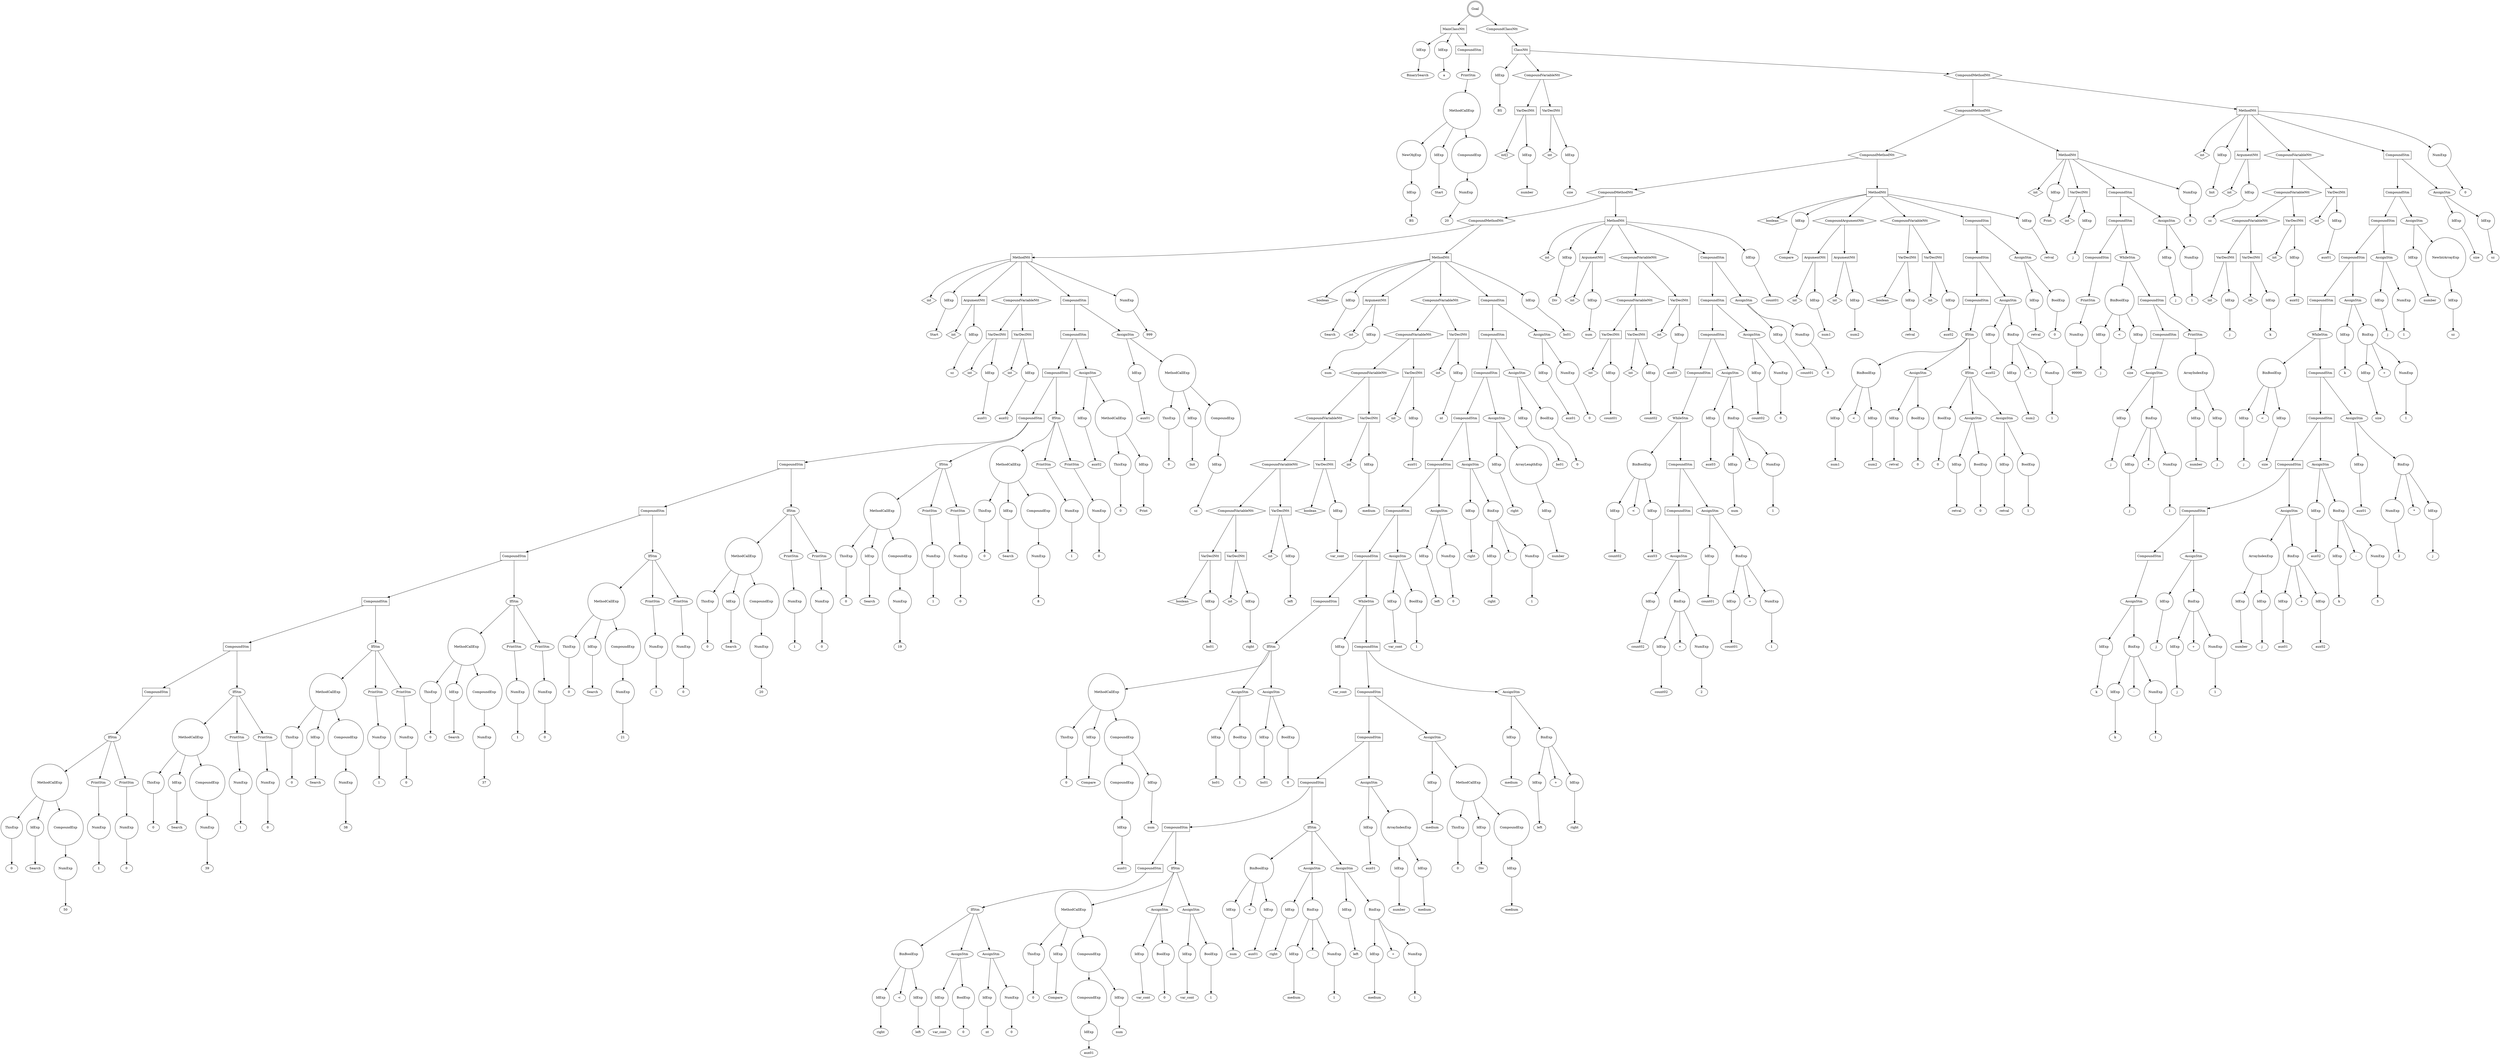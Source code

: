 digraph my_graph {
-1261413728;
-1261413728[label = "Goal", shape = "doublecircle"];
-1261413728->-1261434416;
-1261434416[label = "MainClassNtt", shape = "box"];
-1261434416->-1261433984
-1261433984[label = "IdExp", shape = "circle"];
-1261433984->-1261433968;
-1261433968[label = "BinarySearch"];
-1261434416->-1261434032
-1261434032[label = "IdExp", shape = "circle"];
-1261434032->-1261434016;
-1261434016[label = "a"];
-1261434416->-1261434368;
-1261434368[label = "CompoundStm", shape = "polygon"];
-1261434368->-1259339120;
-1259339120[label = "PrintStm", shape = "ellipse"];
-1259339120->-1261434320
-1261434320[label = "MethodCallExp", shape = "circle"];
-1261434320->-1261434128
-1261434128[label = "NewObjExp", shape = "circle"];
-1261434128->-1261434080
-1261434080[label = "IdExp", shape = "circle"];
-1261434080->-1261434064;
-1261434064[label = "BS"];
-1261434320->-1261434176
-1261434176[label = "IdExp", shape = "circle"];
-1261434176->-1261434160;
-1261434160[label = "Start"];
-1261434320->-1261434272;
-1261434272[label = "CompoundExp", shape = "circle"];
-1261434272->-1261434224
-1261434224[label = "NumExp", shape = "circle"];
-1261434224->-1261434208;
-1261434208[label = "20"];
-1261413728->-1261413680;
-1261413680[label = "CompoundClassNtt", shape = "hexagon"];
-1261413680->-1261413632;
-1261413632[label = "ClassNtt", shape = "box"];
-1261413632->-1261434464
-1261434464[label = "IdExp", shape = "circle"];
-1261434464->-1261434448;
-1261434448[label = "BS"];
-1261413632->-1261434848;
-1261434848[label = "CompoundVariableNtt", shape = "hexagon"];
-1261434848->-1261434608;
-1261434608[label = "VarDeclNtt", shape = "box"];
-1261434608->-1261434512;
-1261434512[label = "int[]", shape = "diamond" ];
-1261434608->-1261434560
-1261434560[label = "IdExp", shape = "circle"];
-1261434560->-1261434544;
-1261434544[label = "number"];
-1261434848->-1261434800;
-1261434800[label = "VarDeclNtt", shape = "box"];
-1261434800->-1261434704;
-1261434704[label = "int", shape = "diamond" ];
-1261434800->-1261434752
-1261434752[label = "IdExp", shape = "circle"];
-1261434752->-1261434736;
-1261434736[label = "size"];
-1261413632->-1261413584;
-1261413584[label = "CompoundMethodNtt", shape = "hexagon"];
-1261413584->-1261415888;
-1261415888[label = "CompoundMethodNtt", shape = "hexagon"];
-1261415888->-1261420640;
-1261420640[label = "CompoundMethodNtt", shape = "hexagon"];
-1261420640->-1261424432;
-1261424432[label = "CompoundMethodNtt", shape = "hexagon"];
-1261424432->-1261421984;
-1261421984[label = "CompoundMethodNtt", shape = "hexagon"];
-1261421984->-1250949168;
-1250949168[label = "MethodNtt", shape = "box"];
-1250949168->-1261434896;
-1261434896[label = "int", shape = "diamond" ];
-1250949168->-1261434944
-1261434944[label = "IdExp", shape = "circle"];
-1261434944->-1261434928;
-1261434928[label = "Start"];
-1250949168->-1261435088;
-1261435088[label = "ArgumentNtt", shape = "box"];
-1261435088->-1261434992;
-1261434992[label = "int", shape = "diamond" ];
-1261435088->-1261435040
-1261435040[label = "IdExp", shape = "circle"];
-1261435040->-1261435024;
-1261435024[label = "sz"];
-1250949168->-1261435520;
-1261435520[label = "CompoundVariableNtt", shape = "hexagon"];
-1261435520->-1261435280;
-1261435280[label = "VarDeclNtt", shape = "box"];
-1261435280->-1261435184;
-1261435184[label = "int", shape = "diamond" ];
-1261435280->-1261435232
-1261435232[label = "IdExp", shape = "circle"];
-1261435232->-1261435216;
-1261435216[label = "aux01"];
-1261435520->-1261435472;
-1261435472[label = "VarDeclNtt", shape = "box"];
-1261435472->-1261435376;
-1261435376[label = "int", shape = "diamond" ];
-1261435472->-1261435424
-1261435424[label = "IdExp", shape = "circle"];
-1261435424->-1261435408;
-1261435408[label = "aux02"];
-1250949168->-1261433504;
-1261433504[label = "CompoundStm", shape = "polygon"];
-1261433504->-1261433456;
-1261433456[label = "CompoundStm", shape = "polygon"];
-1261433456->-1261433408;
-1261433408[label = "CompoundStm", shape = "polygon"];
-1261433408->-1261433360;
-1261433360[label = "CompoundStm", shape = "polygon"];
-1261433360->-1261433312;
-1261433312[label = "CompoundStm", shape = "polygon"];
-1261433312->-1261433264;
-1261433264[label = "CompoundStm", shape = "polygon"];
-1261433264->-1261433216;
-1261433216[label = "CompoundStm", shape = "polygon"];
-1261433216->-1261433168;
-1261433168[label = "CompoundStm", shape = "polygon"];
-1261433168->-1261433120;
-1261433120[label = "CompoundStm", shape = "polygon"];
-1261433120->-1261433072;
-1261433072[label = "CompoundStm", shape = "polygon"];
-1261433072->-1261433024;
-1261433024[label = "IfStm", shape = "ellipse"];
-1261433024->-1261432880
-1261432880[label = "MethodCallExp", shape = "circle"];
-1261432880->-1261432688
-1261432688[label = "ThisExp", shape = "circle"];
-1261432688->-1261432672;
-1261432672[label = "0"];
-1261432880->-1261432736
-1261432736[label = "IdExp", shape = "circle"];
-1261432736->-1261432720;
-1261432720[label = "Search"];
-1261432880->-1261432832;
-1261432832[label = "CompoundExp", shape = "circle"];
-1261432832->-1261432784
-1261432784[label = "NumExp", shape = "circle"];
-1261432784->-1261432768;
-1261432768[label = "50"];
-1261433024->-1259336784;
-1259336784[label = "PrintStm", shape = "ellipse"];
-1259336784->-1261432928
-1261432928[label = "NumExp", shape = "circle"];
-1261432928->-1261432912;
-1261432912[label = "1"];
-1261433024->-1259336816;
-1259336816[label = "PrintStm", shape = "ellipse"];
-1259336816->-1261432976
-1261432976[label = "NumExp", shape = "circle"];
-1261432976->-1261432960;
-1261432960[label = "0"];
-1261433120->-1261432640;
-1261432640[label = "IfStm", shape = "ellipse"];
-1261432640->-1261432496
-1261432496[label = "MethodCallExp", shape = "circle"];
-1261432496->-1261432304
-1261432304[label = "ThisExp", shape = "circle"];
-1261432304->-1261432288;
-1261432288[label = "0"];
-1261432496->-1261432352
-1261432352[label = "IdExp", shape = "circle"];
-1261432352->-1261432336;
-1261432336[label = "Search"];
-1261432496->-1261432448;
-1261432448[label = "CompoundExp", shape = "circle"];
-1261432448->-1261432400
-1261432400[label = "NumExp", shape = "circle"];
-1261432400->-1261432384;
-1261432384[label = "39"];
-1261432640->-1259336656;
-1259336656[label = "PrintStm", shape = "ellipse"];
-1259336656->-1261432544
-1261432544[label = "NumExp", shape = "circle"];
-1261432544->-1261432528;
-1261432528[label = "1"];
-1261432640->-1259336688;
-1259336688[label = "PrintStm", shape = "ellipse"];
-1259336688->-1261432592
-1261432592[label = "NumExp", shape = "circle"];
-1261432592->-1261432576;
-1261432576[label = "0"];
-1261433168->-1261432256;
-1261432256[label = "IfStm", shape = "ellipse"];
-1261432256->-1261432112
-1261432112[label = "MethodCallExp", shape = "circle"];
-1261432112->-1261431920
-1261431920[label = "ThisExp", shape = "circle"];
-1261431920->-1261431904;
-1261431904[label = "0"];
-1261432112->-1261431968
-1261431968[label = "IdExp", shape = "circle"];
-1261431968->-1261431952;
-1261431952[label = "Search"];
-1261432112->-1261432064;
-1261432064[label = "CompoundExp", shape = "circle"];
-1261432064->-1261432016
-1261432016[label = "NumExp", shape = "circle"];
-1261432016->-1261432000;
-1261432000[label = "38"];
-1261432256->-1259336528;
-1259336528[label = "PrintStm", shape = "ellipse"];
-1259336528->-1261432160
-1261432160[label = "NumExp", shape = "circle"];
-1261432160->-1261432144;
-1261432144[label = "1"];
-1261432256->-1259336560;
-1259336560[label = "PrintStm", shape = "ellipse"];
-1259336560->-1261432208
-1261432208[label = "NumExp", shape = "circle"];
-1261432208->-1261432192;
-1261432192[label = "0"];
-1261433216->-1261431872;
-1261431872[label = "IfStm", shape = "ellipse"];
-1261431872->-1261431728
-1261431728[label = "MethodCallExp", shape = "circle"];
-1261431728->-1261431536
-1261431536[label = "ThisExp", shape = "circle"];
-1261431536->-1261431520;
-1261431520[label = "0"];
-1261431728->-1261431584
-1261431584[label = "IdExp", shape = "circle"];
-1261431584->-1261431568;
-1261431568[label = "Search"];
-1261431728->-1261431680;
-1261431680[label = "CompoundExp", shape = "circle"];
-1261431680->-1261431632
-1261431632[label = "NumExp", shape = "circle"];
-1261431632->-1261431616;
-1261431616[label = "37"];
-1261431872->-1259336400;
-1259336400[label = "PrintStm", shape = "ellipse"];
-1259336400->-1261431776
-1261431776[label = "NumExp", shape = "circle"];
-1261431776->-1261431760;
-1261431760[label = "1"];
-1261431872->-1259336432;
-1259336432[label = "PrintStm", shape = "ellipse"];
-1259336432->-1261431824
-1261431824[label = "NumExp", shape = "circle"];
-1261431824->-1261431808;
-1261431808[label = "0"];
-1261433264->-1261431488;
-1261431488[label = "IfStm", shape = "ellipse"];
-1261431488->-1261431344
-1261431344[label = "MethodCallExp", shape = "circle"];
-1261431344->-1261431152
-1261431152[label = "ThisExp", shape = "circle"];
-1261431152->-1261431136;
-1261431136[label = "0"];
-1261431344->-1261431200
-1261431200[label = "IdExp", shape = "circle"];
-1261431200->-1261431184;
-1261431184[label = "Search"];
-1261431344->-1261431296;
-1261431296[label = "CompoundExp", shape = "circle"];
-1261431296->-1261431248
-1261431248[label = "NumExp", shape = "circle"];
-1261431248->-1261431232;
-1261431232[label = "21"];
-1261431488->-1259336272;
-1259336272[label = "PrintStm", shape = "ellipse"];
-1259336272->-1261431392
-1261431392[label = "NumExp", shape = "circle"];
-1261431392->-1261431376;
-1261431376[label = "1"];
-1261431488->-1259336304;
-1259336304[label = "PrintStm", shape = "ellipse"];
-1259336304->-1261431440
-1261431440[label = "NumExp", shape = "circle"];
-1261431440->-1261431424;
-1261431424[label = "0"];
-1261433312->-1261431104;
-1261431104[label = "IfStm", shape = "ellipse"];
-1261431104->-1261430960
-1261430960[label = "MethodCallExp", shape = "circle"];
-1261430960->-1261436912
-1261436912[label = "ThisExp", shape = "circle"];
-1261436912->-1261436896;
-1261436896[label = "0"];
-1261430960->-1261430816
-1261430816[label = "IdExp", shape = "circle"];
-1261430816->-1261430800;
-1261430800[label = "Search"];
-1261430960->-1261430912;
-1261430912[label = "CompoundExp", shape = "circle"];
-1261430912->-1261430864
-1261430864[label = "NumExp", shape = "circle"];
-1261430864->-1261430848;
-1261430848[label = "20"];
-1261431104->-1259336144;
-1259336144[label = "PrintStm", shape = "ellipse"];
-1259336144->-1261431008
-1261431008[label = "NumExp", shape = "circle"];
-1261431008->-1261430992;
-1261430992[label = "1"];
-1261431104->-1259336176;
-1259336176[label = "PrintStm", shape = "ellipse"];
-1259336176->-1261431056
-1261431056[label = "NumExp", shape = "circle"];
-1261431056->-1261431040;
-1261431040[label = "0"];
-1261433360->-1261436864;
-1261436864[label = "IfStm", shape = "ellipse"];
-1261436864->-1261436720
-1261436720[label = "MethodCallExp", shape = "circle"];
-1261436720->-1261436528
-1261436528[label = "ThisExp", shape = "circle"];
-1261436528->-1261436512;
-1261436512[label = "0"];
-1261436720->-1261436576
-1261436576[label = "IdExp", shape = "circle"];
-1261436576->-1261436560;
-1261436560[label = "Search"];
-1261436720->-1261436672;
-1261436672[label = "CompoundExp", shape = "circle"];
-1261436672->-1261436624
-1261436624[label = "NumExp", shape = "circle"];
-1261436624->-1261436608;
-1261436608[label = "19"];
-1261436864->-1259336016;
-1259336016[label = "PrintStm", shape = "ellipse"];
-1259336016->-1261436768
-1261436768[label = "NumExp", shape = "circle"];
-1261436768->-1261436752;
-1261436752[label = "1"];
-1261436864->-1259336048;
-1259336048[label = "PrintStm", shape = "ellipse"];
-1259336048->-1261436816
-1261436816[label = "NumExp", shape = "circle"];
-1261436816->-1261436800;
-1261436800[label = "0"];
-1261433408->-1261436480;
-1261436480[label = "IfStm", shape = "ellipse"];
-1261436480->-1261436336
-1261436336[label = "MethodCallExp", shape = "circle"];
-1261436336->-1261436144
-1261436144[label = "ThisExp", shape = "circle"];
-1261436144->-1261436128;
-1261436128[label = "0"];
-1261436336->-1261436192
-1261436192[label = "IdExp", shape = "circle"];
-1261436192->-1261436176;
-1261436176[label = "Search"];
-1261436336->-1261436288;
-1261436288[label = "CompoundExp", shape = "circle"];
-1261436288->-1261436240
-1261436240[label = "NumExp", shape = "circle"];
-1261436240->-1261436224;
-1261436224[label = "8"];
-1261436480->-1259335888;
-1259335888[label = "PrintStm", shape = "ellipse"];
-1259335888->-1261436384
-1261436384[label = "NumExp", shape = "circle"];
-1261436384->-1261436368;
-1261436368[label = "1"];
-1261436480->-1259335920;
-1259335920[label = "PrintStm", shape = "ellipse"];
-1259335920->-1261436432
-1261436432[label = "NumExp", shape = "circle"];
-1261436432->-1261436416;
-1261436416[label = "0"];
-1261433456->-1261436096;
-1261436096[label = "AssignStm", shape = "ellipse"];
-1261436096->-1261435904
-1261435904[label = "IdExp", shape = "circle"];
-1261435904->-1261435888;
-1261435888[label = "aux02"];
-1261436096->-1261436048
-1261436048[label = "MethodCallExp", shape = "circle"];
-1261436048->-1261435952
-1261435952[label = "ThisExp", shape = "circle"];
-1261435952->-1261435936;
-1261435936[label = "0"];
-1261436048->-1261436000
-1261436000[label = "IdExp", shape = "circle"];
-1261436000->-1261435984;
-1261435984[label = "Print"];
-1261433504->-1261435856;
-1261435856[label = "AssignStm", shape = "ellipse"];
-1261435856->-1261435568
-1261435568[label = "IdExp", shape = "circle"];
-1261435568->-1261435552;
-1261435552[label = "aux01"];
-1261435856->-1261435808
-1261435808[label = "MethodCallExp", shape = "circle"];
-1261435808->-1261435616
-1261435616[label = "ThisExp", shape = "circle"];
-1261435616->-1261435600;
-1261435600[label = "0"];
-1261435808->-1261435664
-1261435664[label = "IdExp", shape = "circle"];
-1261435664->-1261435648;
-1261435648[label = "Init"];
-1261435808->-1261435760;
-1261435760[label = "CompoundExp", shape = "circle"];
-1261435760->-1261435712
-1261435712[label = "IdExp", shape = "circle"];
-1261435712->-1261435696;
-1261435696[label = "sz"];
-1250949168->-1261433552
-1261433552[label = "NumExp", shape = "circle"];
-1261433552->-1261433536;
-1261433536[label = "999"];
-1261421984->-1250949808;
-1250949808[label = "MethodNtt", shape = "box"];
-1250949808->-1261433648;
-1261433648[label = "boolean", shape = "diamond" ];
-1250949808->-1261433696
-1261433696[label = "IdExp", shape = "circle"];
-1261433696->-1261433680;
-1261433680[label = "Search"];
-1250949808->-1261433840;
-1261433840[label = "ArgumentNtt", shape = "box"];
-1261433840->-1261433744;
-1261433744[label = "int", shape = "diamond" ];
-1261433840->-1261433792
-1261433792[label = "IdExp", shape = "circle"];
-1261433792->-1261433776;
-1261433776[label = "num"];
-1250949808->-1261429088;
-1261429088[label = "CompoundVariableNtt", shape = "hexagon"];
-1261429088->-1261428896;
-1261428896[label = "CompoundVariableNtt", shape = "hexagon"];
-1261428896->-1261428704;
-1261428704[label = "CompoundVariableNtt", shape = "hexagon"];
-1261428704->-1261428512;
-1261428512[label = "CompoundVariableNtt", shape = "hexagon"];
-1261428512->-1261428320;
-1261428320[label = "CompoundVariableNtt", shape = "hexagon"];
-1261428320->-1261428128;
-1261428128[label = "CompoundVariableNtt", shape = "hexagon"];
-1261428128->-1261427888;
-1261427888[label = "VarDeclNtt", shape = "box"];
-1261427888->-1261427792;
-1261427792[label = "boolean", shape = "diamond" ];
-1261427888->-1261427840
-1261427840[label = "IdExp", shape = "circle"];
-1261427840->-1261427824;
-1261427824[label = "bs01"];
-1261428128->-1261428080;
-1261428080[label = "VarDeclNtt", shape = "box"];
-1261428080->-1261427984;
-1261427984[label = "int", shape = "diamond" ];
-1261428080->-1261428032
-1261428032[label = "IdExp", shape = "circle"];
-1261428032->-1261428016;
-1261428016[label = "right"];
-1261428320->-1261428272;
-1261428272[label = "VarDeclNtt", shape = "box"];
-1261428272->-1261428176;
-1261428176[label = "int", shape = "diamond" ];
-1261428272->-1261428224
-1261428224[label = "IdExp", shape = "circle"];
-1261428224->-1261428208;
-1261428208[label = "left"];
-1261428512->-1261428464;
-1261428464[label = "VarDeclNtt", shape = "box"];
-1261428464->-1261428368;
-1261428368[label = "boolean", shape = "diamond" ];
-1261428464->-1261428416
-1261428416[label = "IdExp", shape = "circle"];
-1261428416->-1261428400;
-1261428400[label = "var_cont"];
-1261428704->-1261428656;
-1261428656[label = "VarDeclNtt", shape = "box"];
-1261428656->-1261428560;
-1261428560[label = "int", shape = "diamond" ];
-1261428656->-1261428608
-1261428608[label = "IdExp", shape = "circle"];
-1261428608->-1261428592;
-1261428592[label = "medium"];
-1261428896->-1261428848;
-1261428848[label = "VarDeclNtt", shape = "box"];
-1261428848->-1261428752;
-1261428752[label = "int", shape = "diamond" ];
-1261428848->-1261428800
-1261428800[label = "IdExp", shape = "circle"];
-1261428800->-1261428784;
-1261428784[label = "aux01"];
-1261429088->-1261429040;
-1261429040[label = "VarDeclNtt", shape = "box"];
-1261429040->-1261428944;
-1261428944[label = "int", shape = "diamond" ];
-1261429040->-1261428992
-1261428992[label = "IdExp", shape = "circle"];
-1261428992->-1261428976;
-1261428976[label = "nt"];
-1250949808->-1261421888;
-1261421888[label = "CompoundStm", shape = "polygon"];
-1261421888->-1261421840;
-1261421840[label = "CompoundStm", shape = "polygon"];
-1261421840->-1261421792;
-1261421792[label = "CompoundStm", shape = "polygon"];
-1261421792->-1261421744;
-1261421744[label = "CompoundStm", shape = "polygon"];
-1261421744->-1261421696;
-1261421696[label = "CompoundStm", shape = "polygon"];
-1261421696->-1261421648;
-1261421648[label = "CompoundStm", shape = "polygon"];
-1261421648->-1261421600;
-1261421600[label = "CompoundStm", shape = "polygon"];
-1261421600->-1261427696;
-1261427696[label = "CompoundStm", shape = "polygon"];
-1261427696->-1261427648;
-1261427648[label = "IfStm", shape = "ellipse"];
-1261427648->-1261427312
-1261427312[label = "MethodCallExp", shape = "circle"];
-1261427312->-1261427024
-1261427024[label = "ThisExp", shape = "circle"];
-1261427024->-1261427008;
-1261427008[label = "0"];
-1261427312->-1261427072
-1261427072[label = "IdExp", shape = "circle"];
-1261427072->-1261427056;
-1261427056[label = "Compare"];
-1261427312->-1261427264;
-1261427264[label = "CompoundExp", shape = "circle"];
-1261427264->-1261427168;
-1261427168[label = "CompoundExp", shape = "circle"];
-1261427168->-1261427120
-1261427120[label = "IdExp", shape = "circle"];
-1261427120->-1261427104;
-1261427104[label = "aux01"];
-1261427264->-1261427216
-1261427216[label = "IdExp", shape = "circle"];
-1261427216->-1261427200;
-1261427200[label = "num"];
-1261427648->-1261427456;
-1261427456[label = "AssignStm", shape = "ellipse"];
-1261427456->-1261427360
-1261427360[label = "IdExp", shape = "circle"];
-1261427360->-1261427344;
-1261427344[label = "bs01"];
-1261427456->-1261427408
-1261427408[label = "BoolExp", shape = "circle"];
-1261427408->-1261427392;
-1261427392[label = "1"];
-1261427648->-1261427600;
-1261427600[label = "AssignStm", shape = "ellipse"];
-1261427600->-1261427504
-1261427504[label = "IdExp", shape = "circle"];
-1261427504->-1261427488;
-1261427488[label = "bs01"];
-1261427600->-1261427552
-1261427552[label = "BoolExp", shape = "circle"];
-1261427552->-1261427536;
-1261427536[label = "0"];
-1261421600->-1261426976;
-1261426976[label = "WhileStm", shape = "ellipse"];
-1261426976->-1261430144
-1261430144[label = "IdExp", shape = "circle"];
-1261430144->-1261430128;
-1261430128[label = "var_cont"];
-1261426976->-1261426928;
-1261426928[label = "CompoundStm", shape = "polygon"];
-1261426928->-1261426880;
-1261426880[label = "CompoundStm", shape = "polygon"];
-1261426880->-1261426832;
-1261426832[label = "CompoundStm", shape = "polygon"];
-1261426832->-1261426784;
-1261426784[label = "CompoundStm", shape = "polygon"];
-1261426784->-1261426736;
-1261426736[label = "CompoundStm", shape = "polygon"];
-1261426736->-1261426688;
-1261426688[label = "CompoundStm", shape = "polygon"];
-1261426688->-1261426640;
-1261426640[label = "IfStm", shape = "ellipse"];
-1261426640->-1261426304;
-1261426304[label = "BinBoolExp", shape = "circle"];
-1261426304->-1261426208
-1261426208[label = "IdExp", shape = "circle"];
-1261426208->-1261426192;
-1261426192[label = "right"];
-1261426304->-1261426280;
-1261426280[label = "<" ];
-1261426304->-1261426256
-1261426256[label = "IdExp", shape = "circle"];
-1261426256->-1261426240;
-1261426240[label = "left"];
-1261426640->-1261426448;
-1261426448[label = "AssignStm", shape = "ellipse"];
-1261426448->-1261426352
-1261426352[label = "IdExp", shape = "circle"];
-1261426352->-1261426336;
-1261426336[label = "var_cont"];
-1261426448->-1261426400
-1261426400[label = "BoolExp", shape = "circle"];
-1261426400->-1261426384;
-1261426384[label = "0"];
-1261426640->-1261426592;
-1261426592[label = "AssignStm", shape = "ellipse"];
-1261426592->-1261426496
-1261426496[label = "IdExp", shape = "circle"];
-1261426496->-1261426480;
-1261426480[label = "nt"];
-1261426592->-1261426544
-1261426544[label = "NumExp", shape = "circle"];
-1261426544->-1261426528;
-1261426528[label = "0"];
-1261426736->-1261426160;
-1261426160[label = "IfStm", shape = "ellipse"];
-1261426160->-1261425824
-1261425824[label = "MethodCallExp", shape = "circle"];
-1261425824->-1261425536
-1261425536[label = "ThisExp", shape = "circle"];
-1261425536->-1261425520;
-1261425520[label = "0"];
-1261425824->-1261425584
-1261425584[label = "IdExp", shape = "circle"];
-1261425584->-1261425568;
-1261425568[label = "Compare"];
-1261425824->-1261425776;
-1261425776[label = "CompoundExp", shape = "circle"];
-1261425776->-1261425680;
-1261425680[label = "CompoundExp", shape = "circle"];
-1261425680->-1261425632
-1261425632[label = "IdExp", shape = "circle"];
-1261425632->-1261425616;
-1261425616[label = "aux01"];
-1261425776->-1261425728
-1261425728[label = "IdExp", shape = "circle"];
-1261425728->-1261425712;
-1261425712[label = "num"];
-1261426160->-1261425968;
-1261425968[label = "AssignStm", shape = "ellipse"];
-1261425968->-1261425872
-1261425872[label = "IdExp", shape = "circle"];
-1261425872->-1261425856;
-1261425856[label = "var_cont"];
-1261425968->-1261425920
-1261425920[label = "BoolExp", shape = "circle"];
-1261425920->-1261425904;
-1261425904[label = "0"];
-1261426160->-1261426112;
-1261426112[label = "AssignStm", shape = "ellipse"];
-1261426112->-1261426016
-1261426016[label = "IdExp", shape = "circle"];
-1261426016->-1261426000;
-1261426000[label = "var_cont"];
-1261426112->-1261426064
-1261426064[label = "BoolExp", shape = "circle"];
-1261426064->-1261426048;
-1261426048[label = "1"];
-1261426784->-1261425488;
-1261425488[label = "IfStm", shape = "ellipse"];
-1261425488->-1261424960;
-1261424960[label = "BinBoolExp", shape = "circle"];
-1261424960->-1261424864
-1261424864[label = "IdExp", shape = "circle"];
-1261424864->-1261424848;
-1261424848[label = "num"];
-1261424960->-1261424936;
-1261424936[label = "<" ];
-1261424960->-1261424912
-1261424912[label = "IdExp", shape = "circle"];
-1261424912->-1261424896;
-1261424896[label = "aux01"];
-1261425488->-1261425200;
-1261425200[label = "AssignStm", shape = "ellipse"];
-1261425200->-1261425008
-1261425008[label = "IdExp", shape = "circle"];
-1261425008->-1261424992;
-1261424992[label = "right"];
-1261425200->-1261425152;
-1261425152[label = "BinExp", shape = "circle"];
-1261425152->-1261425056
-1261425056[label = "IdExp", shape = "circle"];
-1261425056->-1261425040;
-1261425040[label = "medium"];
-1261425152->-1261425128;
-1261425128[label = "-" ];
-1261425152->-1261425104
-1261425104[label = "NumExp", shape = "circle"];
-1261425104->-1261425088;
-1261425088[label = "1"];
-1261425488->-1261425440;
-1261425440[label = "AssignStm", shape = "ellipse"];
-1261425440->-1261425248
-1261425248[label = "IdExp", shape = "circle"];
-1261425248->-1261425232;
-1261425232[label = "left"];
-1261425440->-1261425392;
-1261425392[label = "BinExp", shape = "circle"];
-1261425392->-1261425296
-1261425296[label = "IdExp", shape = "circle"];
-1261425296->-1261425280;
-1261425280[label = "medium"];
-1261425392->-1261425368;
-1261425368[label = "+" ];
-1261425392->-1261425344
-1261425344[label = "NumExp", shape = "circle"];
-1261425344->-1261425328;
-1261425328[label = "1"];
-1261426832->-1261424816;
-1261424816[label = "AssignStm", shape = "ellipse"];
-1261424816->-1261430768
-1261430768[label = "IdExp", shape = "circle"];
-1261430768->-1261430752;
-1261430752[label = "aux01"];
-1261424816->-1261424768
-1261424768[label = "ArrayIndexExp", shape = "circle"];
-1261424768->-1261424672
-1261424672[label = "IdExp", shape = "circle"];
-1261424672->-1261424656;
-1261424656[label = "number"];
-1261424768->-1261424720
-1261424720[label = "IdExp", shape = "circle"];
-1261424720->-1261424704;
-1261424704[label = "medium"];
-1261426880->-1261430720;
-1261430720[label = "AssignStm", shape = "ellipse"];
-1261430720->-1261430432
-1261430432[label = "IdExp", shape = "circle"];
-1261430432->-1261430416;
-1261430416[label = "medium"];
-1261430720->-1261430672
-1261430672[label = "MethodCallExp", shape = "circle"];
-1261430672->-1261430480
-1261430480[label = "ThisExp", shape = "circle"];
-1261430480->-1261430464;
-1261430464[label = "0"];
-1261430672->-1261430528
-1261430528[label = "IdExp", shape = "circle"];
-1261430528->-1261430512;
-1261430512[label = "Div"];
-1261430672->-1261430624;
-1261430624[label = "CompoundExp", shape = "circle"];
-1261430624->-1261430576
-1261430576[label = "IdExp", shape = "circle"];
-1261430576->-1261430560;
-1261430560[label = "medium"];
-1261426928->-1261430384;
-1261430384[label = "AssignStm", shape = "ellipse"];
-1261430384->-1261430192
-1261430192[label = "IdExp", shape = "circle"];
-1261430192->-1261430176;
-1261430176[label = "medium"];
-1261430384->-1261430336;
-1261430336[label = "BinExp", shape = "circle"];
-1261430336->-1261430240
-1261430240[label = "IdExp", shape = "circle"];
-1261430240->-1261430224;
-1261430224[label = "left"];
-1261430336->-1261430312;
-1261430312[label = "+" ];
-1261430336->-1261430288
-1261430288[label = "IdExp", shape = "circle"];
-1261430288->-1261430272;
-1261430272[label = "right"];
-1261421648->-1261430096;
-1261430096[label = "AssignStm", shape = "ellipse"];
-1261430096->-1261430000
-1261430000[label = "IdExp", shape = "circle"];
-1261430000->-1261429984;
-1261429984[label = "var_cont"];
-1261430096->-1261430048
-1261430048[label = "BoolExp", shape = "circle"];
-1261430048->-1261430032;
-1261430032[label = "1"];
-1261421696->-1261429952;
-1261429952[label = "AssignStm", shape = "ellipse"];
-1261429952->-1261429856
-1261429856[label = "IdExp", shape = "circle"];
-1261429856->-1261429840;
-1261429840[label = "left"];
-1261429952->-1261429904
-1261429904[label = "NumExp", shape = "circle"];
-1261429904->-1261429888;
-1261429888[label = "0"];
-1261421744->-1261429808;
-1261429808[label = "AssignStm", shape = "ellipse"];
-1261429808->-1261429616
-1261429616[label = "IdExp", shape = "circle"];
-1261429616->-1261429600;
-1261429600[label = "right"];
-1261429808->-1261429760;
-1261429760[label = "BinExp", shape = "circle"];
-1261429760->-1261429664
-1261429664[label = "IdExp", shape = "circle"];
-1261429664->-1261429648;
-1261429648[label = "right"];
-1261429760->-1261429736;
-1261429736[label = "-" ];
-1261429760->-1261429712
-1261429712[label = "NumExp", shape = "circle"];
-1261429712->-1261429696;
-1261429696[label = "1"];
-1261421792->-1261429568;
-1261429568[label = "AssignStm", shape = "ellipse"];
-1261429568->-1261429424
-1261429424[label = "IdExp", shape = "circle"];
-1261429424->-1261429408;
-1261429408[label = "right"];
-1261429568->-1261429520
-1261429520[label = "ArrayLengthExp", shape = "circle"];
-1261429520->-1261429472
-1261429472[label = "IdExp", shape = "circle"];
-1261429472->-1261429456;
-1261429456[label = "number"];
-1261421840->-1261429376;
-1261429376[label = "AssignStm", shape = "ellipse"];
-1261429376->-1261429280
-1261429280[label = "IdExp", shape = "circle"];
-1261429280->-1261429264;
-1261429264[label = "bs01"];
-1261429376->-1261429328
-1261429328[label = "BoolExp", shape = "circle"];
-1261429328->-1261429312;
-1261429312[label = "0"];
-1261421888->-1261429232;
-1261429232[label = "AssignStm", shape = "ellipse"];
-1261429232->-1261429136
-1261429136[label = "IdExp", shape = "circle"];
-1261429136->-1261429120;
-1261429120[label = "aux01"];
-1261429232->-1261429184
-1261429184[label = "NumExp", shape = "circle"];
-1261429184->-1261429168;
-1261429168[label = "0"];
-1250949808->-1261421936
-1261421936[label = "IdExp", shape = "circle"];
-1261421936->-1261421920;
-1261421920[label = "bs01"];
-1261424432->-1250950064;
-1250950064[label = "MethodNtt", shape = "box"];
-1250950064->-1261422032;
-1261422032[label = "int", shape = "diamond" ];
-1250950064->-1261422080
-1261422080[label = "IdExp", shape = "circle"];
-1261422080->-1261422064;
-1261422064[label = "Div"];
-1250950064->-1261422224;
-1261422224[label = "ArgumentNtt", shape = "box"];
-1261422224->-1261422128;
-1261422128[label = "int", shape = "diamond" ];
-1261422224->-1261422176
-1261422176[label = "IdExp", shape = "circle"];
-1261422176->-1261422160;
-1261422160[label = "num"];
-1250950064->-1261422848;
-1261422848[label = "CompoundVariableNtt", shape = "hexagon"];
-1261422848->-1261422656;
-1261422656[label = "CompoundVariableNtt", shape = "hexagon"];
-1261422656->-1261422416;
-1261422416[label = "VarDeclNtt", shape = "box"];
-1261422416->-1261422320;
-1261422320[label = "int", shape = "diamond" ];
-1261422416->-1261422368
-1261422368[label = "IdExp", shape = "circle"];
-1261422368->-1261422352;
-1261422352[label = "count01"];
-1261422656->-1261422608;
-1261422608[label = "VarDeclNtt", shape = "box"];
-1261422608->-1261422512;
-1261422512[label = "int", shape = "diamond" ];
-1261422608->-1261422560
-1261422560[label = "IdExp", shape = "circle"];
-1261422560->-1261422544;
-1261422544[label = "count02"];
-1261422848->-1261422800;
-1261422800[label = "VarDeclNtt", shape = "box"];
-1261422800->-1261422704;
-1261422704[label = "int", shape = "diamond" ];
-1261422800->-1261422752
-1261422752[label = "IdExp", shape = "circle"];
-1261422752->-1261422736;
-1261422736[label = "aux03"];
-1250950064->-1261424336;
-1261424336[label = "CompoundStm", shape = "polygon"];
-1261424336->-1261424288;
-1261424288[label = "CompoundStm", shape = "polygon"];
-1261424288->-1261424240;
-1261424240[label = "CompoundStm", shape = "polygon"];
-1261424240->-1261424192;
-1261424192[label = "CompoundStm", shape = "polygon"];
-1261424192->-1261424144;
-1261424144[label = "WhileStm", shape = "ellipse"];
-1261424144->-1261423520;
-1261423520[label = "BinBoolExp", shape = "circle"];
-1261423520->-1261423424
-1261423424[label = "IdExp", shape = "circle"];
-1261423424->-1261423408;
-1261423408[label = "count02"];
-1261423520->-1261423496;
-1261423496[label = "<" ];
-1261423520->-1261423472
-1261423472[label = "IdExp", shape = "circle"];
-1261423472->-1261423456;
-1261423456[label = "aux03"];
-1261424144->-1261424096;
-1261424096[label = "CompoundStm", shape = "polygon"];
-1261424096->-1261424048;
-1261424048[label = "CompoundStm", shape = "polygon"];
-1261424048->-1261424000;
-1261424000[label = "AssignStm", shape = "ellipse"];
-1261424000->-1261423808
-1261423808[label = "IdExp", shape = "circle"];
-1261423808->-1261423792;
-1261423792[label = "count02"];
-1261424000->-1261423952;
-1261423952[label = "BinExp", shape = "circle"];
-1261423952->-1261423856
-1261423856[label = "IdExp", shape = "circle"];
-1261423856->-1261423840;
-1261423840[label = "count02"];
-1261423952->-1261423928;
-1261423928[label = "+" ];
-1261423952->-1261423904
-1261423904[label = "NumExp", shape = "circle"];
-1261423904->-1261423888;
-1261423888[label = "2"];
-1261424096->-1261423760;
-1261423760[label = "AssignStm", shape = "ellipse"];
-1261423760->-1261423568
-1261423568[label = "IdExp", shape = "circle"];
-1261423568->-1261423552;
-1261423552[label = "count01"];
-1261423760->-1261423712;
-1261423712[label = "BinExp", shape = "circle"];
-1261423712->-1261423616
-1261423616[label = "IdExp", shape = "circle"];
-1261423616->-1261423600;
-1261423600[label = "count01"];
-1261423712->-1261423688;
-1261423688[label = "+" ];
-1261423712->-1261423664
-1261423664[label = "NumExp", shape = "circle"];
-1261423664->-1261423648;
-1261423648[label = "1"];
-1261424240->-1261423376;
-1261423376[label = "AssignStm", shape = "ellipse"];
-1261423376->-1261423184
-1261423184[label = "IdExp", shape = "circle"];
-1261423184->-1261423168;
-1261423168[label = "aux03"];
-1261423376->-1261423328;
-1261423328[label = "BinExp", shape = "circle"];
-1261423328->-1261423232
-1261423232[label = "IdExp", shape = "circle"];
-1261423232->-1261423216;
-1261423216[label = "num"];
-1261423328->-1261423304;
-1261423304[label = "-" ];
-1261423328->-1261423280
-1261423280[label = "NumExp", shape = "circle"];
-1261423280->-1261423264;
-1261423264[label = "1"];
-1261424288->-1261423136;
-1261423136[label = "AssignStm", shape = "ellipse"];
-1261423136->-1261423040
-1261423040[label = "IdExp", shape = "circle"];
-1261423040->-1261423024;
-1261423024[label = "count02"];
-1261423136->-1261423088
-1261423088[label = "NumExp", shape = "circle"];
-1261423088->-1261423072;
-1261423072[label = "0"];
-1261424336->-1261422992;
-1261422992[label = "AssignStm", shape = "ellipse"];
-1261422992->-1261422896
-1261422896[label = "IdExp", shape = "circle"];
-1261422896->-1261422880;
-1261422880[label = "count01"];
-1261422992->-1261422944
-1261422944[label = "NumExp", shape = "circle"];
-1261422944->-1261422928;
-1261422928[label = "0"];
-1250950064->-1261424384
-1261424384[label = "IdExp", shape = "circle"];
-1261424384->-1261424368;
-1261424368[label = "count01"];
-1261420640->-1250950320;
-1250950320[label = "MethodNtt", shape = "box"];
-1250950320->-1261424480;
-1261424480[label = "boolean", shape = "diamond" ];
-1250950320->-1261424528
-1261424528[label = "IdExp", shape = "circle"];
-1261424528->-1261424512;
-1261424512[label = "Compare"];
-1250950320->-1261418768;
-1261418768[label = "CompoundArgumentNtt", shape = "hexagon"];
-1261418768->-1261418528;
-1261418528[label = "ArgumentNtt", shape = "box"];
-1261418528->-1261424576;
-1261424576[label = "int", shape = "diamond" ];
-1261418528->-1261424624
-1261424624[label = "IdExp", shape = "circle"];
-1261424624->-1261424608;
-1261424608[label = "num1"];
-1261418768->-1261418720;
-1261418720[label = "ArgumentNtt", shape = "box"];
-1261418720->-1261418624;
-1261418624[label = "int", shape = "diamond" ];
-1261418720->-1261418672
-1261418672[label = "IdExp", shape = "circle"];
-1261418672->-1261418656;
-1261418656[label = "num2"];
-1250950320->-1261419152;
-1261419152[label = "CompoundVariableNtt", shape = "hexagon"];
-1261419152->-1261418912;
-1261418912[label = "VarDeclNtt", shape = "box"];
-1261418912->-1261418816;
-1261418816[label = "boolean", shape = "diamond" ];
-1261418912->-1261418864
-1261418864[label = "IdExp", shape = "circle"];
-1261418864->-1261418848;
-1261418848[label = "retval"];
-1261419152->-1261419104;
-1261419104[label = "VarDeclNtt", shape = "box"];
-1261419104->-1261419008;
-1261419008[label = "int", shape = "diamond" ];
-1261419104->-1261419056
-1261419056[label = "IdExp", shape = "circle"];
-1261419056->-1261419040;
-1261419040[label = "aux02"];
-1250950320->-1261420544;
-1261420544[label = "CompoundStm", shape = "polygon"];
-1261420544->-1261420496;
-1261420496[label = "CompoundStm", shape = "polygon"];
-1261420496->-1261420448;
-1261420448[label = "CompoundStm", shape = "polygon"];
-1261420448->-1261420400;
-1261420400[label = "IfStm", shape = "ellipse"];
-1261420400->-1261419680;
-1261419680[label = "BinBoolExp", shape = "circle"];
-1261419680->-1261419584
-1261419584[label = "IdExp", shape = "circle"];
-1261419584->-1261419568;
-1261419568[label = "num1"];
-1261419680->-1261419656;
-1261419656[label = "<" ];
-1261419680->-1261419632
-1261419632[label = "IdExp", shape = "circle"];
-1261419632->-1261419616;
-1261419616[label = "num2"];
-1261420400->-1261419824;
-1261419824[label = "AssignStm", shape = "ellipse"];
-1261419824->-1261419728
-1261419728[label = "IdExp", shape = "circle"];
-1261419728->-1261419712;
-1261419712[label = "retval"];
-1261419824->-1261419776
-1261419776[label = "BoolExp", shape = "circle"];
-1261419776->-1261419760;
-1261419760[label = "0"];
-1261420400->-1261420352;
-1261420352[label = "IfStm", shape = "ellipse"];
-1261420352->-1261420016
-1261420016[label = "BoolExp", shape = "circle"];
-1261420016->-1261420000;
-1261420000[label = "0"];
-1261420352->-1261420160;
-1261420160[label = "AssignStm", shape = "ellipse"];
-1261420160->-1261420064
-1261420064[label = "IdExp", shape = "circle"];
-1261420064->-1261420048;
-1261420048[label = "retval"];
-1261420160->-1261420112
-1261420112[label = "BoolExp", shape = "circle"];
-1261420112->-1261420096;
-1261420096[label = "0"];
-1261420352->-1261420304;
-1261420304[label = "AssignStm", shape = "ellipse"];
-1261420304->-1261420208
-1261420208[label = "IdExp", shape = "circle"];
-1261420208->-1261420192;
-1261420192[label = "retval"];
-1261420304->-1261420256
-1261420256[label = "BoolExp", shape = "circle"];
-1261420256->-1261420240;
-1261420240[label = "1"];
-1261420496->-1261419536;
-1261419536[label = "AssignStm", shape = "ellipse"];
-1261419536->-1261419344
-1261419344[label = "IdExp", shape = "circle"];
-1261419344->-1261419328;
-1261419328[label = "aux02"];
-1261419536->-1261419488;
-1261419488[label = "BinExp", shape = "circle"];
-1261419488->-1261419392
-1261419392[label = "IdExp", shape = "circle"];
-1261419392->-1261419376;
-1261419376[label = "num2"];
-1261419488->-1261419464;
-1261419464[label = "+" ];
-1261419488->-1261419440
-1261419440[label = "NumExp", shape = "circle"];
-1261419440->-1261419424;
-1261419424[label = "1"];
-1261420544->-1261419296;
-1261419296[label = "AssignStm", shape = "ellipse"];
-1261419296->-1261419200
-1261419200[label = "IdExp", shape = "circle"];
-1261419200->-1261419184;
-1261419184[label = "retval"];
-1261419296->-1261419248
-1261419248[label = "BoolExp", shape = "circle"];
-1261419248->-1261419232;
-1261419232[label = "0"];
-1250950320->-1261420592
-1261420592[label = "IdExp", shape = "circle"];
-1261420592->-1261420576;
-1261420576[label = "retval"];
-1261415888->-1250950448;
-1250950448[label = "MethodNtt", shape = "box"];
-1250950448->-1261420688;
-1261420688[label = "int", shape = "diamond" ];
-1250950448->-1261420736
-1261420736[label = "IdExp", shape = "circle"];
-1261420736->-1261420720;
-1261420720[label = "Print"];
-1250950448->-1261420880;
-1261420880[label = "VarDeclNtt", shape = "box"];
-1261420880->-1261420784;
-1261420784[label = "int", shape = "diamond" ];
-1261420880->-1261420832
-1261420832[label = "IdExp", shape = "circle"];
-1261420832->-1261420816;
-1261420816[label = "j"];
-1250950448->-1261415792;
-1261415792[label = "CompoundStm", shape = "polygon"];
-1261415792->-1261415744;
-1261415744[label = "CompoundStm", shape = "polygon"];
-1261415744->-1261415696;
-1261415696[label = "CompoundStm", shape = "polygon"];
-1261415696->-1259330288;
-1259330288[label = "PrintStm", shape = "ellipse"];
-1259330288->-1261415648
-1261415648[label = "NumExp", shape = "circle"];
-1261415648->-1261415632;
-1261415632[label = "99999"];
-1261415744->-1261415600;
-1261415600[label = "WhileStm", shape = "ellipse"];
-1261415600->-1261421216;
-1261421216[label = "BinBoolExp", shape = "circle"];
-1261421216->-1261421120
-1261421120[label = "IdExp", shape = "circle"];
-1261421120->-1261421104;
-1261421104[label = "j"];
-1261421216->-1261421192;
-1261421192[label = "<" ];
-1261421216->-1261421168
-1261421168[label = "IdExp", shape = "circle"];
-1261421168->-1261421152;
-1261421152[label = "size"];
-1261415600->-1261415552;
-1261415552[label = "CompoundStm", shape = "polygon"];
-1261415552->-1261415504;
-1261415504[label = "CompoundStm", shape = "polygon"];
-1261415504->-1261415456;
-1261415456[label = "AssignStm", shape = "ellipse"];
-1261415456->-1261421408
-1261421408[label = "IdExp", shape = "circle"];
-1261421408->-1261421392;
-1261421392[label = "j"];
-1261415456->-1261421552;
-1261421552[label = "BinExp", shape = "circle"];
-1261421552->-1261421456
-1261421456[label = "IdExp", shape = "circle"];
-1261421456->-1261421440;
-1261421440[label = "j"];
-1261421552->-1261421528;
-1261421528[label = "+" ];
-1261421552->-1261421504
-1261421504[label = "NumExp", shape = "circle"];
-1261421504->-1261421488;
-1261421488[label = "1"];
-1261415552->-1259330128;
-1259330128[label = "PrintStm", shape = "ellipse"];
-1259330128->-1261421360
-1261421360[label = "ArrayIndexExp", shape = "circle"];
-1261421360->-1261421264
-1261421264[label = "IdExp", shape = "circle"];
-1261421264->-1261421248;
-1261421248[label = "number"];
-1261421360->-1261421312
-1261421312[label = "IdExp", shape = "circle"];
-1261421312->-1261421296;
-1261421296[label = "j"];
-1261415792->-1261421072;
-1261421072[label = "AssignStm", shape = "ellipse"];
-1261421072->-1261420976
-1261420976[label = "IdExp", shape = "circle"];
-1261420976->-1261420960;
-1261420960[label = "j"];
-1261421072->-1261421024
-1261421024[label = "NumExp", shape = "circle"];
-1261421024->-1261421008;
-1261421008[label = "1"];
-1250950448->-1261415840
-1261415840[label = "NumExp", shape = "circle"];
-1261415840->-1261415824;
-1261415824[label = "0"];
-1261413584->-1250950576;
-1250950576[label = "MethodNtt", shape = "box"];
-1250950576->-1261415936;
-1261415936[label = "int", shape = "diamond" ];
-1250950576->-1261415984
-1261415984[label = "IdExp", shape = "circle"];
-1261415984->-1261415968;
-1261415968[label = "Init"];
-1250950576->-1261416128;
-1261416128[label = "ArgumentNtt", shape = "box"];
-1261416128->-1261416032;
-1261416032[label = "int", shape = "diamond" ];
-1261416128->-1261416080
-1261416080[label = "IdExp", shape = "circle"];
-1261416080->-1261416064;
-1261416064[label = "sz"];
-1250950576->-1261416944;
-1261416944[label = "CompoundVariableNtt", shape = "hexagon"];
-1261416944->-1261416752;
-1261416752[label = "CompoundVariableNtt", shape = "hexagon"];
-1261416752->-1261416560;
-1261416560[label = "CompoundVariableNtt", shape = "hexagon"];
-1261416560->-1261416320;
-1261416320[label = "VarDeclNtt", shape = "box"];
-1261416320->-1261416224;
-1261416224[label = "int", shape = "diamond" ];
-1261416320->-1261416272
-1261416272[label = "IdExp", shape = "circle"];
-1261416272->-1261416256;
-1261416256[label = "j"];
-1261416560->-1261416512;
-1261416512[label = "VarDeclNtt", shape = "box"];
-1261416512->-1261416416;
-1261416416[label = "int", shape = "diamond" ];
-1261416512->-1261416464
-1261416464[label = "IdExp", shape = "circle"];
-1261416464->-1261416448;
-1261416448[label = "k"];
-1261416752->-1261416704;
-1261416704[label = "VarDeclNtt", shape = "box"];
-1261416704->-1261416608;
-1261416608[label = "int", shape = "diamond" ];
-1261416704->-1261416656
-1261416656[label = "IdExp", shape = "circle"];
-1261416656->-1261416640;
-1261416640[label = "aux02"];
-1261416944->-1261416896;
-1261416896[label = "VarDeclNtt", shape = "box"];
-1261416896->-1261416800;
-1261416800[label = "int", shape = "diamond" ];
-1261416896->-1261416848
-1261416848[label = "IdExp", shape = "circle"];
-1261416848->-1261416832;
-1261416832[label = "aux01"];
-1250950576->-1261413488;
-1261413488[label = "CompoundStm", shape = "polygon"];
-1261413488->-1261413440;
-1261413440[label = "CompoundStm", shape = "polygon"];
-1261413440->-1261413392;
-1261413392[label = "CompoundStm", shape = "polygon"];
-1261413392->-1261413344;
-1261413344[label = "CompoundStm", shape = "polygon"];
-1261413344->-1261413296;
-1261413296[label = "CompoundStm", shape = "polygon"];
-1261413296->-1261413248;
-1261413248[label = "WhileStm", shape = "ellipse"];
-1261413248->-1261417808;
-1261417808[label = "BinBoolExp", shape = "circle"];
-1261417808->-1261417712
-1261417712[label = "IdExp", shape = "circle"];
-1261417712->-1261417696;
-1261417696[label = "j"];
-1261417808->-1261417784;
-1261417784[label = "<" ];
-1261417808->-1261417760
-1261417760[label = "IdExp", shape = "circle"];
-1261417760->-1261417744;
-1261417744[label = "size"];
-1261413248->-1261413200;
-1261413200[label = "CompoundStm", shape = "polygon"];
-1261413200->-1261413152;
-1261413152[label = "CompoundStm", shape = "polygon"];
-1261413152->-1261413104;
-1261413104[label = "CompoundStm", shape = "polygon"];
-1261413104->-1261413056;
-1261413056[label = "CompoundStm", shape = "polygon"];
-1261413056->-1261413008;
-1261413008[label = "CompoundStm", shape = "polygon"];
-1261413008->-1261412960;
-1261412960[label = "AssignStm", shape = "ellipse"];
-1261412960->-1261412768
-1261412768[label = "IdExp", shape = "circle"];
-1261412768->-1261412752;
-1261412752[label = "k"];
-1261412960->-1261412912;
-1261412912[label = "BinExp", shape = "circle"];
-1261412912->-1261412816
-1261412816[label = "IdExp", shape = "circle"];
-1261412816->-1261412800;
-1261412800[label = "k"];
-1261412912->-1261412888;
-1261412888[label = "-" ];
-1261412912->-1261412864
-1261412864[label = "NumExp", shape = "circle"];
-1261412864->-1261412848;
-1261412848[label = "1"];
-1261413056->-1261412720;
-1261412720[label = "AssignStm", shape = "ellipse"];
-1261412720->-1261412528
-1261412528[label = "IdExp", shape = "circle"];
-1261412528->-1261412512;
-1261412512[label = "j"];
-1261412720->-1261412672;
-1261412672[label = "BinExp", shape = "circle"];
-1261412672->-1261412576
-1261412576[label = "IdExp", shape = "circle"];
-1261412576->-1261412560;
-1261412560[label = "j"];
-1261412672->-1261412648;
-1261412648[label = "+" ];
-1261412672->-1261412624
-1261412624[label = "NumExp", shape = "circle"];
-1261412624->-1261412608;
-1261412608[label = "1"];
-1261413104->-1261412480;
-1261412480[label = "AssignStm", shape = "ellipse"];
-1261412480->-1261418432
-1261418432[label = "ArrayIndexExp", shape = "circle"];
-1261418432->-1261418336
-1261418336[label = "IdExp", shape = "circle"];
-1261418336->-1261418320;
-1261418320[label = "number"];
-1261418432->-1261418384
-1261418384[label = "IdExp", shape = "circle"];
-1261418384->-1261418368;
-1261418368[label = "j"];
-1261412480->-1261412432;
-1261412432[label = "BinExp", shape = "circle"];
-1261412432->-1261418480
-1261418480[label = "IdExp", shape = "circle"];
-1261418480->-1261418464;
-1261418464[label = "aux01"];
-1261412432->-1261412408;
-1261412408[label = "+" ];
-1261412432->-1261412384
-1261412384[label = "IdExp", shape = "circle"];
-1261412384->-1261412368;
-1261412368[label = "aux02"];
-1261413152->-1261418288;
-1261418288[label = "AssignStm", shape = "ellipse"];
-1261418288->-1261418096
-1261418096[label = "IdExp", shape = "circle"];
-1261418096->-1261418080;
-1261418080[label = "aux02"];
-1261418288->-1261418240;
-1261418240[label = "BinExp", shape = "circle"];
-1261418240->-1261418144
-1261418144[label = "IdExp", shape = "circle"];
-1261418144->-1261418128;
-1261418128[label = "k"];
-1261418240->-1261418216;
-1261418216[label = "-" ];
-1261418240->-1261418192
-1261418192[label = "NumExp", shape = "circle"];
-1261418192->-1261418176;
-1261418176[label = "3"];
-1261413200->-1261418048;
-1261418048[label = "AssignStm", shape = "ellipse"];
-1261418048->-1261417856
-1261417856[label = "IdExp", shape = "circle"];
-1261417856->-1261417840;
-1261417840[label = "aux01"];
-1261418048->-1261418000;
-1261418000[label = "BinExp", shape = "circle"];
-1261418000->-1261417904
-1261417904[label = "NumExp", shape = "circle"];
-1261417904->-1261417888;
-1261417888[label = "2"];
-1261418000->-1261417976;
-1261417976[label = "*" ];
-1261418000->-1261417952
-1261417952[label = "IdExp", shape = "circle"];
-1261417952->-1261417936;
-1261417936[label = "j"];
-1261413344->-1261417664;
-1261417664[label = "AssignStm", shape = "ellipse"];
-1261417664->-1261417472
-1261417472[label = "IdExp", shape = "circle"];
-1261417472->-1261417456;
-1261417456[label = "k"];
-1261417664->-1261417616;
-1261417616[label = "BinExp", shape = "circle"];
-1261417616->-1261417520
-1261417520[label = "IdExp", shape = "circle"];
-1261417520->-1261417504;
-1261417504[label = "size"];
-1261417616->-1261417592;
-1261417592[label = "+" ];
-1261417616->-1261417568
-1261417568[label = "NumExp", shape = "circle"];
-1261417568->-1261417552;
-1261417552[label = "1"];
-1261413392->-1261417424;
-1261417424[label = "AssignStm", shape = "ellipse"];
-1261417424->-1261417328
-1261417328[label = "IdExp", shape = "circle"];
-1261417328->-1261417312;
-1261417312[label = "j"];
-1261417424->-1261417376
-1261417376[label = "NumExp", shape = "circle"];
-1261417376->-1261417360;
-1261417360[label = "1"];
-1261413440->-1261417280;
-1261417280[label = "AssignStm", shape = "ellipse"];
-1261417280->-1261417136
-1261417136[label = "IdExp", shape = "circle"];
-1261417136->-1261417120;
-1261417120[label = "number"];
-1261417280->-1261417232
-1261417232[label = "NewIntArrayExp", shape = "circle"];
-1261417232->-1261417184
-1261417184[label = "IdExp", shape = "circle"];
-1261417184->-1261417168;
-1261417168[label = "sz"];
-1261413488->-1261417088;
-1261417088[label = "AssignStm", shape = "ellipse"];
-1261417088->-1261416992
-1261416992[label = "IdExp", shape = "circle"];
-1261416992->-1261416976;
-1261416976[label = "size"];
-1261417088->-1261417040
-1261417040[label = "IdExp", shape = "circle"];
-1261417040->-1261417024;
-1261417024[label = "sz"];
-1250950576->-1261413536
-1261413536[label = "NumExp", shape = "circle"];
-1261413536->-1261413520;
-1261413520[label = "0"];

}